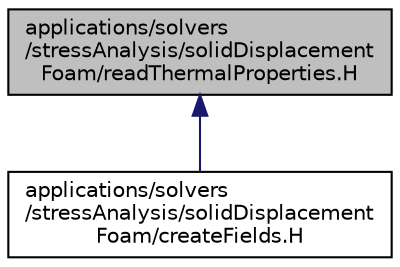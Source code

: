 digraph "applications/solvers/stressAnalysis/solidDisplacementFoam/readThermalProperties.H"
{
  bgcolor="transparent";
  edge [fontname="Helvetica",fontsize="10",labelfontname="Helvetica",labelfontsize="10"];
  node [fontname="Helvetica",fontsize="10",shape=record];
  Node1 [label="applications/solvers\l/stressAnalysis/solidDisplacement\lFoam/readThermalProperties.H",height=0.2,width=0.4,color="black", fillcolor="grey75", style="filled" fontcolor="black"];
  Node1 -> Node2 [dir="back",color="midnightblue",fontsize="10",style="solid",fontname="Helvetica"];
  Node2 [label="applications/solvers\l/stressAnalysis/solidDisplacement\lFoam/createFields.H",height=0.2,width=0.4,color="black",URL="$solvers_2stressAnalysis_2solidDisplacementFoam_2createFields_8H.html"];
}
